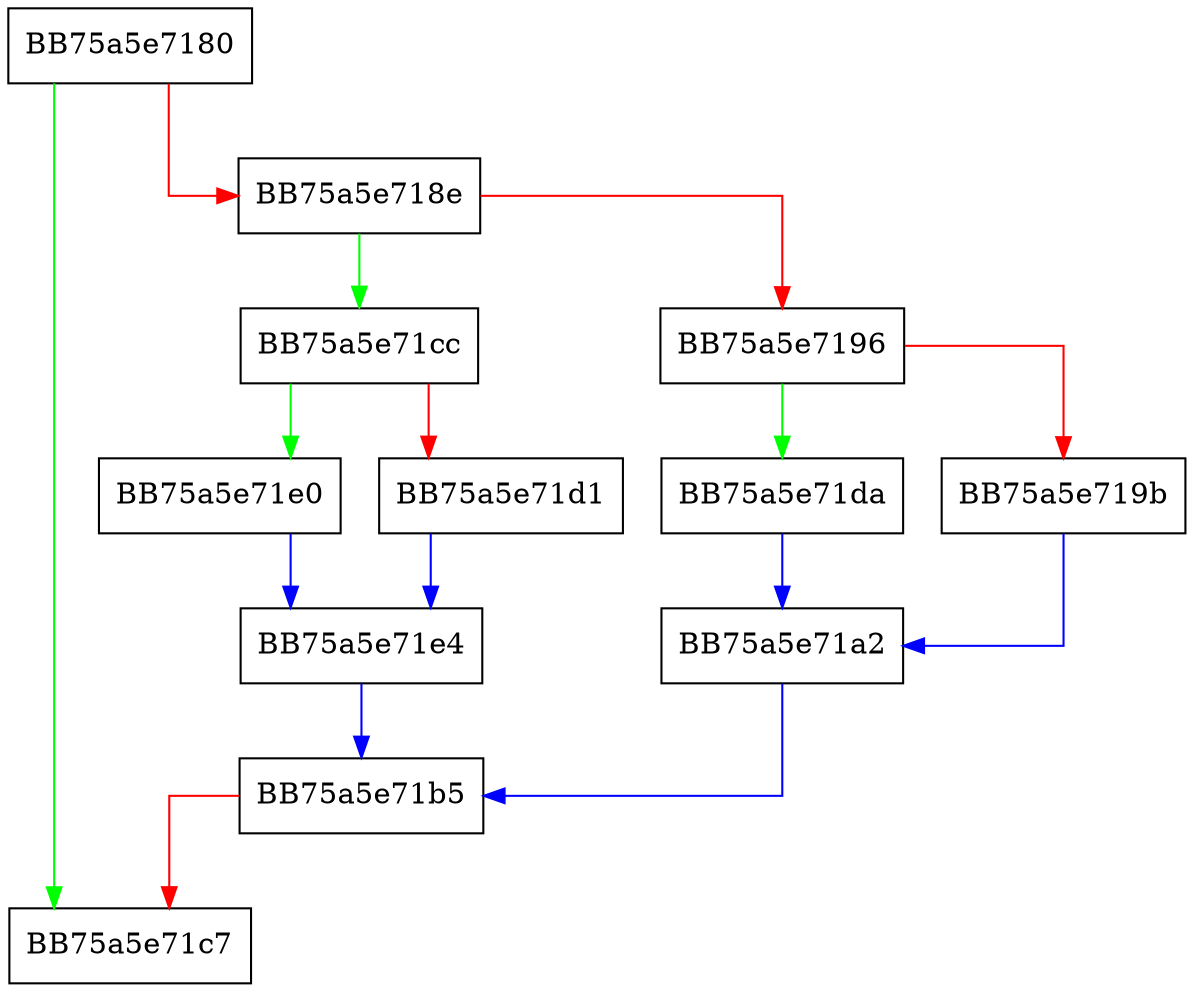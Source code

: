 digraph deallocate {
  node [shape="box"];
  graph [splines=ortho];
  BB75a5e7180 -> BB75a5e71c7 [color="green"];
  BB75a5e7180 -> BB75a5e718e [color="red"];
  BB75a5e718e -> BB75a5e71cc [color="green"];
  BB75a5e718e -> BB75a5e7196 [color="red"];
  BB75a5e7196 -> BB75a5e71da [color="green"];
  BB75a5e7196 -> BB75a5e719b [color="red"];
  BB75a5e719b -> BB75a5e71a2 [color="blue"];
  BB75a5e71a2 -> BB75a5e71b5 [color="blue"];
  BB75a5e71b5 -> BB75a5e71c7 [color="red"];
  BB75a5e71cc -> BB75a5e71e0 [color="green"];
  BB75a5e71cc -> BB75a5e71d1 [color="red"];
  BB75a5e71d1 -> BB75a5e71e4 [color="blue"];
  BB75a5e71da -> BB75a5e71a2 [color="blue"];
  BB75a5e71e0 -> BB75a5e71e4 [color="blue"];
  BB75a5e71e4 -> BB75a5e71b5 [color="blue"];
}